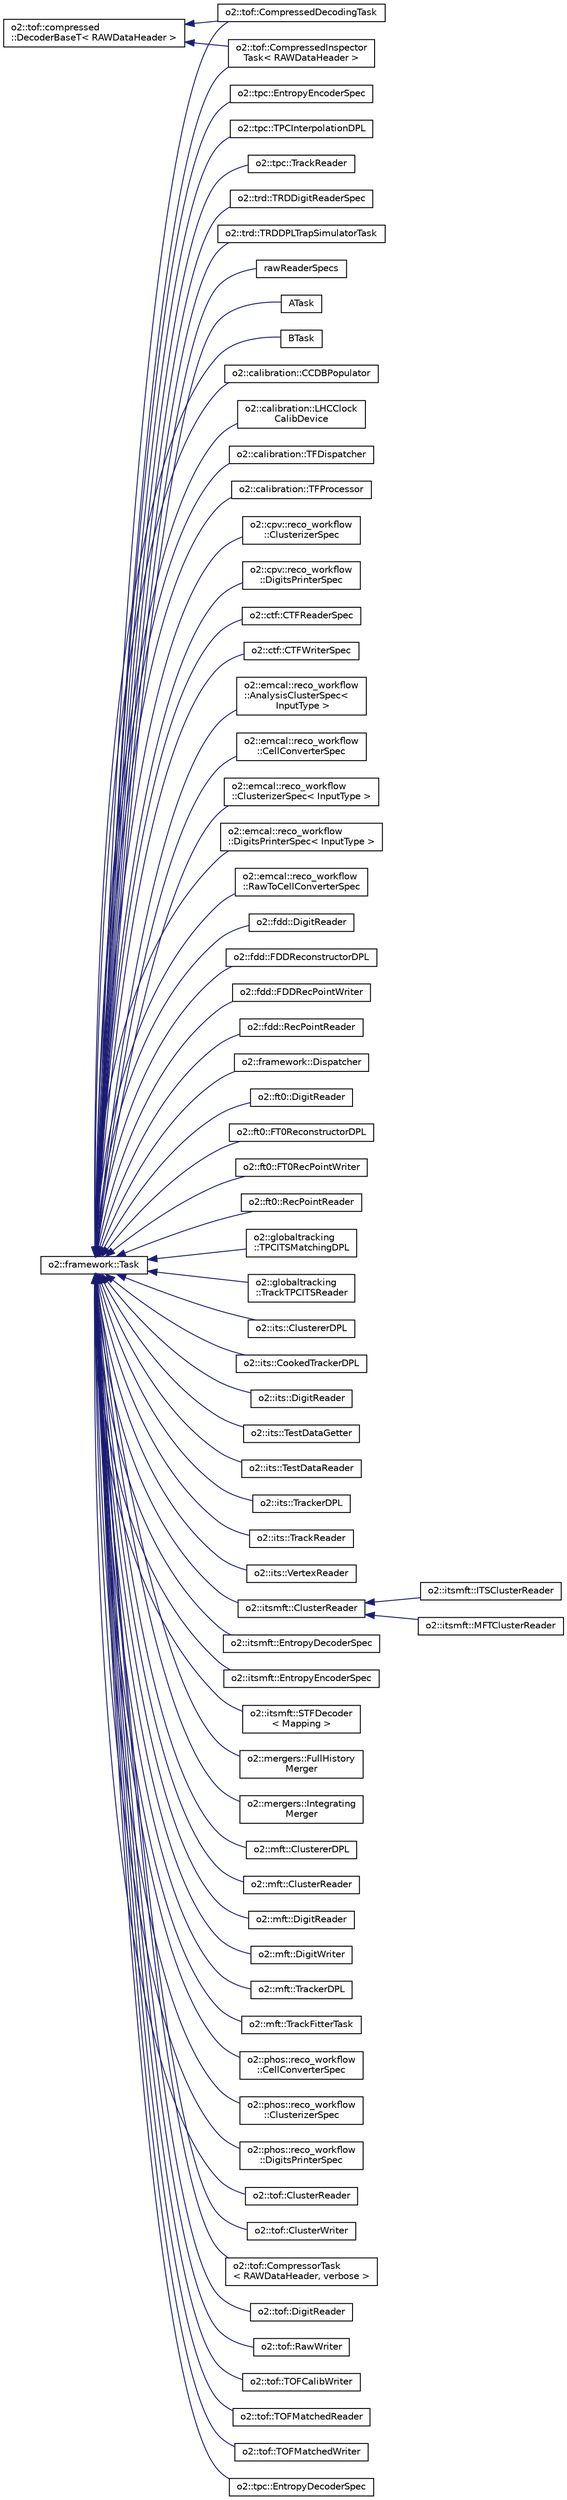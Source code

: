 digraph "Graphical Class Hierarchy"
{
 // INTERACTIVE_SVG=YES
  bgcolor="transparent";
  edge [fontname="Helvetica",fontsize="10",labelfontname="Helvetica",labelfontsize="10"];
  node [fontname="Helvetica",fontsize="10",shape=record];
  rankdir="LR";
  Node1902 [label="o2::tof::compressed\l::DecoderBaseT\< RAWDataHeader \>",height=0.2,width=0.4,color="black",URL="$d7/dd4/classo2_1_1tof_1_1compressed_1_1DecoderBaseT.html"];
  Node1902 -> Node54 [dir="back",color="midnightblue",fontsize="10",style="solid",fontname="Helvetica"];
  Node54 [label="o2::tof::CompressedDecodingTask",height=0.2,width=0.4,color="black",URL="$dd/d7c/classo2_1_1tof_1_1CompressedDecodingTask.html"];
  Node1902 -> Node55 [dir="back",color="midnightblue",fontsize="10",style="solid",fontname="Helvetica"];
  Node55 [label="o2::tof::CompressedInspector\lTask\< RAWDataHeader \>",height=0.2,width=0.4,color="black",URL="$db/db0/classo2_1_1tof_1_1CompressedInspectorTask.html"];
  Node0 [label="o2::framework::Task",height=0.2,width=0.4,color="black",URL="$de/dac/classo2_1_1framework_1_1Task.html"];
  Node0 -> Node1 [dir="back",color="midnightblue",fontsize="10",style="solid",fontname="Helvetica"];
  Node1 [label="ATask",height=0.2,width=0.4,color="black",URL="$d8/d0d/structATask.html"];
  Node0 -> Node2 [dir="back",color="midnightblue",fontsize="10",style="solid",fontname="Helvetica"];
  Node2 [label="BTask",height=0.2,width=0.4,color="black",URL="$d2/d10/structBTask.html"];
  Node0 -> Node3 [dir="back",color="midnightblue",fontsize="10",style="solid",fontname="Helvetica"];
  Node3 [label="o2::calibration::CCDBPopulator",height=0.2,width=0.4,color="black",URL="$df/dae/classo2_1_1calibration_1_1CCDBPopulator.html"];
  Node0 -> Node4 [dir="back",color="midnightblue",fontsize="10",style="solid",fontname="Helvetica"];
  Node4 [label="o2::calibration::LHCClock\lCalibDevice",height=0.2,width=0.4,color="black",URL="$da/d5e/classo2_1_1calibration_1_1LHCClockCalibDevice.html"];
  Node0 -> Node5 [dir="back",color="midnightblue",fontsize="10",style="solid",fontname="Helvetica"];
  Node5 [label="o2::calibration::TFDispatcher",height=0.2,width=0.4,color="black",URL="$de/d19/classo2_1_1calibration_1_1TFDispatcher.html"];
  Node0 -> Node6 [dir="back",color="midnightblue",fontsize="10",style="solid",fontname="Helvetica"];
  Node6 [label="o2::calibration::TFProcessor",height=0.2,width=0.4,color="black",URL="$df/d3c/classo2_1_1calibration_1_1TFProcessor.html"];
  Node0 -> Node7 [dir="back",color="midnightblue",fontsize="10",style="solid",fontname="Helvetica"];
  Node7 [label="o2::cpv::reco_workflow\l::ClusterizerSpec",height=0.2,width=0.4,color="black",URL="$d9/dea/classo2_1_1cpv_1_1reco__workflow_1_1ClusterizerSpec.html",tooltip="Clusterizer task for CPV digits. "];
  Node0 -> Node8 [dir="back",color="midnightblue",fontsize="10",style="solid",fontname="Helvetica"];
  Node8 [label="o2::cpv::reco_workflow\l::DigitsPrinterSpec",height=0.2,width=0.4,color="black",URL="$d8/d5f/classo2_1_1cpv_1_1reco__workflow_1_1DigitsPrinterSpec.html",tooltip="Example task for CPV digits monitoring. "];
  Node0 -> Node9 [dir="back",color="midnightblue",fontsize="10",style="solid",fontname="Helvetica"];
  Node9 [label="o2::ctf::CTFReaderSpec",height=0.2,width=0.4,color="black",URL="$d5/d75/classo2_1_1ctf_1_1CTFReaderSpec.html"];
  Node0 -> Node10 [dir="back",color="midnightblue",fontsize="10",style="solid",fontname="Helvetica"];
  Node10 [label="o2::ctf::CTFWriterSpec",height=0.2,width=0.4,color="black",URL="$d5/dd3/classo2_1_1ctf_1_1CTFWriterSpec.html"];
  Node0 -> Node11 [dir="back",color="midnightblue",fontsize="10",style="solid",fontname="Helvetica"];
  Node11 [label="o2::emcal::reco_workflow\l::AnalysisClusterSpec\<\l InputType \>",height=0.2,width=0.4,color="black",URL="$d1/dac/classo2_1_1emcal_1_1reco__workflow_1_1AnalysisClusterSpec.html",tooltip="Analysis Cluster task for EMCAL anlaysis clusters. "];
  Node0 -> Node12 [dir="back",color="midnightblue",fontsize="10",style="solid",fontname="Helvetica"];
  Node12 [label="o2::emcal::reco_workflow\l::CellConverterSpec",height=0.2,width=0.4,color="black",URL="$d1/d1b/classo2_1_1emcal_1_1reco__workflow_1_1CellConverterSpec.html",tooltip="Coverter task for EMCAL digits to EMCAL cells. "];
  Node0 -> Node13 [dir="back",color="midnightblue",fontsize="10",style="solid",fontname="Helvetica"];
  Node13 [label="o2::emcal::reco_workflow\l::ClusterizerSpec\< InputType \>",height=0.2,width=0.4,color="black",URL="$d2/d53/classo2_1_1emcal_1_1reco__workflow_1_1ClusterizerSpec.html",tooltip="Clusterizer task for EMCAL digits. "];
  Node0 -> Node14 [dir="back",color="midnightblue",fontsize="10",style="solid",fontname="Helvetica"];
  Node14 [label="o2::emcal::reco_workflow\l::DigitsPrinterSpec\< InputType \>",height=0.2,width=0.4,color="black",URL="$d0/d1c/classo2_1_1emcal_1_1reco__workflow_1_1DigitsPrinterSpec.html",tooltip="Example task for EMCAL digits monitoring. "];
  Node0 -> Node15 [dir="back",color="midnightblue",fontsize="10",style="solid",fontname="Helvetica"];
  Node15 [label="o2::emcal::reco_workflow\l::RawToCellConverterSpec",height=0.2,width=0.4,color="black",URL="$d8/d69/classo2_1_1emcal_1_1reco__workflow_1_1RawToCellConverterSpec.html",tooltip="Coverter task for Raw data to EMCAL cells. "];
  Node0 -> Node16 [dir="back",color="midnightblue",fontsize="10",style="solid",fontname="Helvetica"];
  Node16 [label="o2::fdd::DigitReader",height=0.2,width=0.4,color="black",URL="$df/d93/classo2_1_1fdd_1_1DigitReader.html"];
  Node0 -> Node17 [dir="back",color="midnightblue",fontsize="10",style="solid",fontname="Helvetica"];
  Node17 [label="o2::fdd::FDDReconstructorDPL",height=0.2,width=0.4,color="black",URL="$d5/d80/classo2_1_1fdd_1_1FDDReconstructorDPL.html"];
  Node0 -> Node18 [dir="back",color="midnightblue",fontsize="10",style="solid",fontname="Helvetica"];
  Node18 [label="o2::fdd::FDDRecPointWriter",height=0.2,width=0.4,color="black",URL="$df/d6d/classo2_1_1fdd_1_1FDDRecPointWriter.html"];
  Node0 -> Node19 [dir="back",color="midnightblue",fontsize="10",style="solid",fontname="Helvetica"];
  Node19 [label="o2::fdd::RecPointReader",height=0.2,width=0.4,color="black",URL="$d8/dc0/classo2_1_1fdd_1_1RecPointReader.html"];
  Node0 -> Node20 [dir="back",color="midnightblue",fontsize="10",style="solid",fontname="Helvetica"];
  Node20 [label="o2::framework::Dispatcher",height=0.2,width=0.4,color="black",URL="$d8/d30/classo2_1_1framework_1_1Dispatcher.html"];
  Node0 -> Node21 [dir="back",color="midnightblue",fontsize="10",style="solid",fontname="Helvetica"];
  Node21 [label="o2::ft0::DigitReader",height=0.2,width=0.4,color="black",URL="$d0/dc7/classo2_1_1ft0_1_1DigitReader.html"];
  Node0 -> Node22 [dir="back",color="midnightblue",fontsize="10",style="solid",fontname="Helvetica"];
  Node22 [label="o2::ft0::FT0ReconstructorDPL",height=0.2,width=0.4,color="black",URL="$d7/d4b/classo2_1_1ft0_1_1FT0ReconstructorDPL.html"];
  Node0 -> Node23 [dir="back",color="midnightblue",fontsize="10",style="solid",fontname="Helvetica"];
  Node23 [label="o2::ft0::FT0RecPointWriter",height=0.2,width=0.4,color="black",URL="$d5/de8/classo2_1_1ft0_1_1FT0RecPointWriter.html"];
  Node0 -> Node24 [dir="back",color="midnightblue",fontsize="10",style="solid",fontname="Helvetica"];
  Node24 [label="o2::ft0::RecPointReader",height=0.2,width=0.4,color="black",URL="$dd/dea/classo2_1_1ft0_1_1RecPointReader.html"];
  Node0 -> Node25 [dir="back",color="midnightblue",fontsize="10",style="solid",fontname="Helvetica"];
  Node25 [label="o2::globaltracking\l::TPCITSMatchingDPL",height=0.2,width=0.4,color="black",URL="$da/d84/classo2_1_1globaltracking_1_1TPCITSMatchingDPL.html"];
  Node0 -> Node26 [dir="back",color="midnightblue",fontsize="10",style="solid",fontname="Helvetica"];
  Node26 [label="o2::globaltracking\l::TrackTPCITSReader",height=0.2,width=0.4,color="black",URL="$d1/dd4/classo2_1_1globaltracking_1_1TrackTPCITSReader.html"];
  Node0 -> Node27 [dir="back",color="midnightblue",fontsize="10",style="solid",fontname="Helvetica"];
  Node27 [label="o2::its::ClustererDPL",height=0.2,width=0.4,color="black",URL="$d7/dd0/classo2_1_1its_1_1ClustererDPL.html"];
  Node0 -> Node28 [dir="back",color="midnightblue",fontsize="10",style="solid",fontname="Helvetica"];
  Node28 [label="o2::its::CookedTrackerDPL",height=0.2,width=0.4,color="black",URL="$d2/d11/classo2_1_1its_1_1CookedTrackerDPL.html"];
  Node0 -> Node29 [dir="back",color="midnightblue",fontsize="10",style="solid",fontname="Helvetica"];
  Node29 [label="o2::its::DigitReader",height=0.2,width=0.4,color="black",URL="$d1/d0b/classo2_1_1its_1_1DigitReader.html"];
  Node0 -> Node30 [dir="back",color="midnightblue",fontsize="10",style="solid",fontname="Helvetica"];
  Node30 [label="o2::its::TestDataGetter",height=0.2,width=0.4,color="black",URL="$d0/d46/classo2_1_1its_1_1TestDataGetter.html"];
  Node0 -> Node31 [dir="back",color="midnightblue",fontsize="10",style="solid",fontname="Helvetica"];
  Node31 [label="o2::its::TestDataReader",height=0.2,width=0.4,color="black",URL="$db/d7e/classo2_1_1its_1_1TestDataReader.html"];
  Node0 -> Node32 [dir="back",color="midnightblue",fontsize="10",style="solid",fontname="Helvetica"];
  Node32 [label="o2::its::TrackerDPL",height=0.2,width=0.4,color="black",URL="$d6/d54/classo2_1_1its_1_1TrackerDPL.html"];
  Node0 -> Node33 [dir="back",color="midnightblue",fontsize="10",style="solid",fontname="Helvetica"];
  Node33 [label="o2::its::TrackReader",height=0.2,width=0.4,color="black",URL="$d2/d07/classo2_1_1its_1_1TrackReader.html"];
  Node0 -> Node34 [dir="back",color="midnightblue",fontsize="10",style="solid",fontname="Helvetica"];
  Node34 [label="o2::its::VertexReader",height=0.2,width=0.4,color="black",URL="$d6/da1/classo2_1_1its_1_1VertexReader.html"];
  Node0 -> Node35 [dir="back",color="midnightblue",fontsize="10",style="solid",fontname="Helvetica"];
  Node35 [label="o2::itsmft::ClusterReader",height=0.2,width=0.4,color="black",URL="$d1/dc3/classo2_1_1itsmft_1_1ClusterReader.html"];
  Node35 -> Node36 [dir="back",color="midnightblue",fontsize="10",style="solid",fontname="Helvetica"];
  Node36 [label="o2::itsmft::ITSClusterReader",height=0.2,width=0.4,color="black",URL="$d9/d77/classo2_1_1itsmft_1_1ITSClusterReader.html"];
  Node35 -> Node37 [dir="back",color="midnightblue",fontsize="10",style="solid",fontname="Helvetica"];
  Node37 [label="o2::itsmft::MFTClusterReader",height=0.2,width=0.4,color="black",URL="$d5/dce/classo2_1_1itsmft_1_1MFTClusterReader.html"];
  Node0 -> Node38 [dir="back",color="midnightblue",fontsize="10",style="solid",fontname="Helvetica"];
  Node38 [label="o2::itsmft::EntropyDecoderSpec",height=0.2,width=0.4,color="black",URL="$d4/d79/classo2_1_1itsmft_1_1EntropyDecoderSpec.html"];
  Node0 -> Node39 [dir="back",color="midnightblue",fontsize="10",style="solid",fontname="Helvetica"];
  Node39 [label="o2::itsmft::EntropyEncoderSpec",height=0.2,width=0.4,color="black",URL="$d1/d3a/classo2_1_1itsmft_1_1EntropyEncoderSpec.html"];
  Node0 -> Node40 [dir="back",color="midnightblue",fontsize="10",style="solid",fontname="Helvetica"];
  Node40 [label="o2::itsmft::STFDecoder\l\< Mapping \>",height=0.2,width=0.4,color="black",URL="$df/d13/classo2_1_1itsmft_1_1STFDecoder.html"];
  Node0 -> Node41 [dir="back",color="midnightblue",fontsize="10",style="solid",fontname="Helvetica"];
  Node41 [label="o2::mergers::FullHistory\lMerger",height=0.2,width=0.4,color="black",URL="$da/d4a/classo2_1_1mergers_1_1FullHistoryMerger.html",tooltip="FullHistoryMerger data processor class. "];
  Node0 -> Node42 [dir="back",color="midnightblue",fontsize="10",style="solid",fontname="Helvetica"];
  Node42 [label="o2::mergers::Integrating\lMerger",height=0.2,width=0.4,color="black",URL="$dc/d26/classo2_1_1mergers_1_1IntegratingMerger.html",tooltip="IntegratingMerger data processor class. "];
  Node0 -> Node43 [dir="back",color="midnightblue",fontsize="10",style="solid",fontname="Helvetica"];
  Node43 [label="o2::mft::ClustererDPL",height=0.2,width=0.4,color="black",URL="$d6/d47/classo2_1_1mft_1_1ClustererDPL.html"];
  Node0 -> Node44 [dir="back",color="midnightblue",fontsize="10",style="solid",fontname="Helvetica"];
  Node44 [label="o2::mft::ClusterReader",height=0.2,width=0.4,color="black",URL="$d1/d6e/classo2_1_1mft_1_1ClusterReader.html"];
  Node0 -> Node45 [dir="back",color="midnightblue",fontsize="10",style="solid",fontname="Helvetica"];
  Node45 [label="o2::mft::DigitReader",height=0.2,width=0.4,color="black",URL="$de/dae/classo2_1_1mft_1_1DigitReader.html"];
  Node0 -> Node46 [dir="back",color="midnightblue",fontsize="10",style="solid",fontname="Helvetica"];
  Node46 [label="o2::mft::DigitWriter",height=0.2,width=0.4,color="black",URL="$d9/d16/classo2_1_1mft_1_1DigitWriter.html"];
  Node0 -> Node47 [dir="back",color="midnightblue",fontsize="10",style="solid",fontname="Helvetica"];
  Node47 [label="o2::mft::TrackerDPL",height=0.2,width=0.4,color="black",URL="$da/d42/classo2_1_1mft_1_1TrackerDPL.html"];
  Node0 -> Node48 [dir="back",color="midnightblue",fontsize="10",style="solid",fontname="Helvetica"];
  Node48 [label="o2::mft::TrackFitterTask",height=0.2,width=0.4,color="black",URL="$d1/d85/classo2_1_1mft_1_1TrackFitterTask.html"];
  Node0 -> Node49 [dir="back",color="midnightblue",fontsize="10",style="solid",fontname="Helvetica"];
  Node49 [label="o2::phos::reco_workflow\l::CellConverterSpec",height=0.2,width=0.4,color="black",URL="$d1/d85/classo2_1_1phos_1_1reco__workflow_1_1CellConverterSpec.html",tooltip="Coverter task for PHOS digits to AOD PHOS cells. "];
  Node0 -> Node50 [dir="back",color="midnightblue",fontsize="10",style="solid",fontname="Helvetica"];
  Node50 [label="o2::phos::reco_workflow\l::ClusterizerSpec",height=0.2,width=0.4,color="black",URL="$d4/d5f/classo2_1_1phos_1_1reco__workflow_1_1ClusterizerSpec.html",tooltip="Clusterizer task for PHOS digits. "];
  Node0 -> Node51 [dir="back",color="midnightblue",fontsize="10",style="solid",fontname="Helvetica"];
  Node51 [label="o2::phos::reco_workflow\l::DigitsPrinterSpec",height=0.2,width=0.4,color="black",URL="$d1/d97/classo2_1_1phos_1_1reco__workflow_1_1DigitsPrinterSpec.html",tooltip="Example task for PHOS digits monitoring. "];
  Node0 -> Node52 [dir="back",color="midnightblue",fontsize="10",style="solid",fontname="Helvetica"];
  Node52 [label="o2::tof::ClusterReader",height=0.2,width=0.4,color="black",URL="$d2/db5/classo2_1_1tof_1_1ClusterReader.html"];
  Node0 -> Node53 [dir="back",color="midnightblue",fontsize="10",style="solid",fontname="Helvetica"];
  Node53 [label="o2::tof::ClusterWriter",height=0.2,width=0.4,color="black",URL="$d0/d73/classo2_1_1tof_1_1ClusterWriter.html"];
  Node0 -> Node54 [dir="back",color="midnightblue",fontsize="10",style="solid",fontname="Helvetica"];
  Node0 -> Node55 [dir="back",color="midnightblue",fontsize="10",style="solid",fontname="Helvetica"];
  Node0 -> Node56 [dir="back",color="midnightblue",fontsize="10",style="solid",fontname="Helvetica"];
  Node56 [label="o2::tof::CompressorTask\l\< RAWDataHeader, verbose \>",height=0.2,width=0.4,color="black",URL="$d2/d8a/classo2_1_1tof_1_1CompressorTask.html"];
  Node0 -> Node57 [dir="back",color="midnightblue",fontsize="10",style="solid",fontname="Helvetica"];
  Node57 [label="o2::tof::DigitReader",height=0.2,width=0.4,color="black",URL="$d9/d97/classo2_1_1tof_1_1DigitReader.html"];
  Node0 -> Node58 [dir="back",color="midnightblue",fontsize="10",style="solid",fontname="Helvetica"];
  Node58 [label="o2::tof::RawWriter",height=0.2,width=0.4,color="black",URL="$d2/dbc/classo2_1_1tof_1_1RawWriter.html"];
  Node0 -> Node59 [dir="back",color="midnightblue",fontsize="10",style="solid",fontname="Helvetica"];
  Node59 [label="o2::tof::TOFCalibWriter",height=0.2,width=0.4,color="black",URL="$de/dd3/classo2_1_1tof_1_1TOFCalibWriter.html"];
  Node0 -> Node60 [dir="back",color="midnightblue",fontsize="10",style="solid",fontname="Helvetica"];
  Node60 [label="o2::tof::TOFMatchedReader",height=0.2,width=0.4,color="black",URL="$d0/de3/classo2_1_1tof_1_1TOFMatchedReader.html"];
  Node0 -> Node61 [dir="back",color="midnightblue",fontsize="10",style="solid",fontname="Helvetica"];
  Node61 [label="o2::tof::TOFMatchedWriter",height=0.2,width=0.4,color="black",URL="$d3/d1d/classo2_1_1tof_1_1TOFMatchedWriter.html"];
  Node0 -> Node62 [dir="back",color="midnightblue",fontsize="10",style="solid",fontname="Helvetica"];
  Node62 [label="o2::tpc::EntropyDecoderSpec",height=0.2,width=0.4,color="black",URL="$db/dac/classo2_1_1tpc_1_1EntropyDecoderSpec.html"];
  Node0 -> Node63 [dir="back",color="midnightblue",fontsize="10",style="solid",fontname="Helvetica"];
  Node63 [label="o2::tpc::EntropyEncoderSpec",height=0.2,width=0.4,color="black",URL="$de/d3d/classo2_1_1tpc_1_1EntropyEncoderSpec.html"];
  Node0 -> Node64 [dir="back",color="midnightblue",fontsize="10",style="solid",fontname="Helvetica"];
  Node64 [label="o2::tpc::TPCInterpolationDPL",height=0.2,width=0.4,color="black",URL="$d9/d4f/classo2_1_1tpc_1_1TPCInterpolationDPL.html"];
  Node0 -> Node65 [dir="back",color="midnightblue",fontsize="10",style="solid",fontname="Helvetica"];
  Node65 [label="o2::tpc::TrackReader",height=0.2,width=0.4,color="black",URL="$d1/d90/classo2_1_1tpc_1_1TrackReader.html",tooltip="< DPL device to read and send the TPC tracks (+MC) info "];
  Node0 -> Node66 [dir="back",color="midnightblue",fontsize="10",style="solid",fontname="Helvetica"];
  Node66 [label="o2::trd::TRDDigitReaderSpec",height=0.2,width=0.4,color="black",URL="$db/d09/classo2_1_1trd_1_1TRDDigitReaderSpec.html"];
  Node0 -> Node67 [dir="back",color="midnightblue",fontsize="10",style="solid",fontname="Helvetica"];
  Node67 [label="o2::trd::TRDDPLTrapSimulatorTask",height=0.2,width=0.4,color="black",URL="$d3/dfd/classo2_1_1trd_1_1TRDDPLTrapSimulatorTask.html"];
  Node0 -> Node68 [dir="back",color="midnightblue",fontsize="10",style="solid",fontname="Helvetica"];
  Node68 [label="rawReaderSpecs",height=0.2,width=0.4,color="black",URL="$dc/d6a/classrawReaderSpecs.html"];
}
